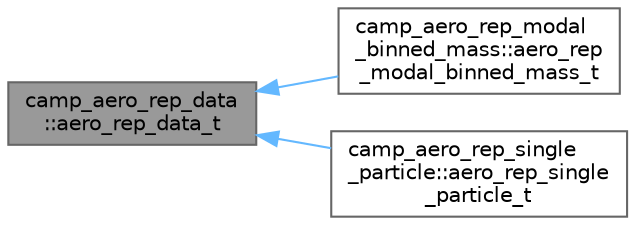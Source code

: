 digraph "camp_aero_rep_data::aero_rep_data_t"
{
 // LATEX_PDF_SIZE
  bgcolor="transparent";
  edge [fontname=Helvetica,fontsize=10,labelfontname=Helvetica,labelfontsize=10];
  node [fontname=Helvetica,fontsize=10,shape=box,height=0.2,width=0.4];
  rankdir="LR";
  Node1 [label="camp_aero_rep_data\l::aero_rep_data_t",height=0.2,width=0.4,color="gray40", fillcolor="grey60", style="filled", fontcolor="black",tooltip="Abstract aerosol representation data type."];
  Node1 -> Node2 [dir="back",color="steelblue1",style="solid"];
  Node2 [label="camp_aero_rep_modal\l_binned_mass::aero_rep\l_modal_binned_mass_t",height=0.2,width=0.4,color="gray40", fillcolor="white", style="filled",URL="$structcamp__aero__rep__modal__binned__mass_1_1aero__rep__modal__binned__mass__t.html",tooltip="Modal mass aerosol representation."];
  Node1 -> Node3 [dir="back",color="steelblue1",style="solid"];
  Node3 [label="camp_aero_rep_single\l_particle::aero_rep_single\l_particle_t",height=0.2,width=0.4,color="gray40", fillcolor="white", style="filled",URL="$structcamp__aero__rep__single__particle_1_1aero__rep__single__particle__t.html",tooltip="Single particle aerosol representation."];
}
